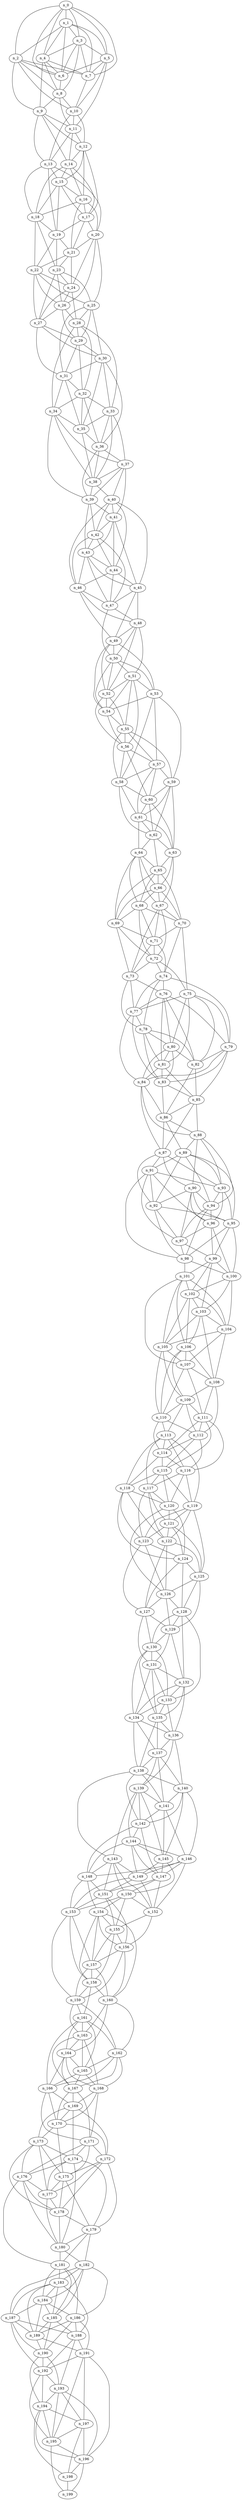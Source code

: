graph grafoBarabasi_200_7  {
n_0;
n_1;
n_2;
n_3;
n_4;
n_5;
n_6;
n_7;
n_8;
n_9;
n_10;
n_11;
n_12;
n_13;
n_14;
n_15;
n_16;
n_17;
n_18;
n_19;
n_20;
n_21;
n_22;
n_23;
n_24;
n_25;
n_26;
n_27;
n_28;
n_29;
n_30;
n_31;
n_32;
n_33;
n_34;
n_35;
n_36;
n_37;
n_38;
n_39;
n_40;
n_41;
n_42;
n_43;
n_44;
n_45;
n_46;
n_47;
n_48;
n_49;
n_50;
n_51;
n_52;
n_53;
n_54;
n_55;
n_56;
n_57;
n_58;
n_59;
n_60;
n_61;
n_62;
n_63;
n_64;
n_65;
n_66;
n_67;
n_68;
n_69;
n_70;
n_71;
n_72;
n_73;
n_74;
n_75;
n_76;
n_77;
n_78;
n_79;
n_80;
n_81;
n_82;
n_83;
n_84;
n_85;
n_86;
n_87;
n_88;
n_89;
n_90;
n_91;
n_92;
n_93;
n_94;
n_95;
n_96;
n_97;
n_98;
n_99;
n_100;
n_101;
n_102;
n_103;
n_104;
n_105;
n_106;
n_107;
n_108;
n_109;
n_110;
n_111;
n_112;
n_113;
n_114;
n_115;
n_116;
n_117;
n_118;
n_119;
n_120;
n_121;
n_122;
n_123;
n_124;
n_125;
n_126;
n_127;
n_128;
n_129;
n_130;
n_131;
n_132;
n_133;
n_134;
n_135;
n_136;
n_137;
n_138;
n_139;
n_140;
n_141;
n_142;
n_143;
n_144;
n_145;
n_146;
n_147;
n_148;
n_149;
n_150;
n_151;
n_152;
n_153;
n_154;
n_155;
n_156;
n_157;
n_158;
n_159;
n_160;
n_161;
n_162;
n_163;
n_164;
n_165;
n_166;
n_167;
n_168;
n_169;
n_170;
n_171;
n_172;
n_173;
n_174;
n_175;
n_176;
n_177;
n_178;
n_179;
n_180;
n_181;
n_182;
n_183;
n_184;
n_185;
n_186;
n_187;
n_188;
n_189;
n_190;
n_191;
n_192;
n_193;
n_194;
n_195;
n_196;
n_197;
n_198;
n_199;
n_0 -- n_1;
n_0 -- n_2;
n_0 -- n_3;
n_0 -- n_4;
n_0 -- n_5;
n_0 -- n_6;
n_0 -- n_7;
n_1 -- n_2;
n_1 -- n_3;
n_1 -- n_4;
n_1 -- n_5;
n_1 -- n_6;
n_1 -- n_7;
n_2 -- n_6;
n_2 -- n_7;
n_2 -- n_8;
n_2 -- n_9;
n_2 -- n_10;
n_3 -- n_4;
n_3 -- n_5;
n_3 -- n_6;
n_3 -- n_7;
n_3 -- n_8;
n_4 -- n_6;
n_4 -- n_7;
n_4 -- n_8;
n_4 -- n_9;
n_5 -- n_6;
n_5 -- n_7;
n_5 -- n_10;
n_5 -- n_11;
n_6 -- n_8;
n_7 -- n_10;
n_8 -- n_9;
n_8 -- n_10;
n_8 -- n_11;
n_9 -- n_11;
n_9 -- n_12;
n_9 -- n_13;
n_9 -- n_14;
n_10 -- n_11;
n_10 -- n_12;
n_10 -- n_13;
n_11 -- n_12;
n_11 -- n_13;
n_11 -- n_14;
n_12 -- n_14;
n_12 -- n_15;
n_12 -- n_16;
n_12 -- n_17;
n_13 -- n_15;
n_13 -- n_18;
n_13 -- n_19;
n_13 -- n_20;
n_14 -- n_15;
n_14 -- n_16;
n_14 -- n_17;
n_14 -- n_18;
n_15 -- n_16;
n_15 -- n_17;
n_15 -- n_18;
n_15 -- n_19;
n_16 -- n_17;
n_16 -- n_18;
n_16 -- n_20;
n_16 -- n_21;
n_17 -- n_19;
n_17 -- n_20;
n_17 -- n_21;
n_18 -- n_19;
n_18 -- n_22;
n_18 -- n_23;
n_19 -- n_21;
n_19 -- n_22;
n_19 -- n_23;
n_20 -- n_21;
n_20 -- n_24;
n_20 -- n_25;
n_20 -- n_26;
n_21 -- n_22;
n_21 -- n_23;
n_21 -- n_24;
n_22 -- n_24;
n_22 -- n_25;
n_22 -- n_26;
n_22 -- n_27;
n_23 -- n_24;
n_23 -- n_25;
n_23 -- n_26;
n_23 -- n_27;
n_24 -- n_26;
n_24 -- n_27;
n_24 -- n_28;
n_25 -- n_28;
n_25 -- n_29;
n_25 -- n_30;
n_25 -- n_31;
n_26 -- n_27;
n_26 -- n_28;
n_26 -- n_29;
n_27 -- n_29;
n_27 -- n_30;
n_27 -- n_31;
n_28 -- n_29;
n_28 -- n_32;
n_28 -- n_33;
n_28 -- n_34;
n_29 -- n_30;
n_29 -- n_31;
n_29 -- n_32;
n_30 -- n_31;
n_30 -- n_33;
n_30 -- n_35;
n_30 -- n_36;
n_31 -- n_32;
n_31 -- n_34;
n_31 -- n_35;
n_32 -- n_33;
n_32 -- n_34;
n_32 -- n_35;
n_32 -- n_36;
n_33 -- n_35;
n_33 -- n_36;
n_33 -- n_37;
n_33 -- n_38;
n_34 -- n_35;
n_34 -- n_37;
n_34 -- n_38;
n_34 -- n_39;
n_35 -- n_36;
n_35 -- n_38;
n_36 -- n_37;
n_36 -- n_38;
n_36 -- n_39;
n_37 -- n_38;
n_37 -- n_39;
n_37 -- n_40;
n_37 -- n_41;
n_38 -- n_39;
n_38 -- n_40;
n_39 -- n_41;
n_39 -- n_42;
n_39 -- n_43;
n_40 -- n_41;
n_40 -- n_42;
n_40 -- n_44;
n_40 -- n_45;
n_40 -- n_46;
n_41 -- n_42;
n_41 -- n_43;
n_41 -- n_44;
n_41 -- n_45;
n_42 -- n_43;
n_42 -- n_44;
n_42 -- n_46;
n_42 -- n_47;
n_43 -- n_44;
n_43 -- n_45;
n_43 -- n_46;
n_43 -- n_47;
n_44 -- n_45;
n_44 -- n_46;
n_44 -- n_47;
n_45 -- n_47;
n_45 -- n_48;
n_45 -- n_49;
n_46 -- n_47;
n_46 -- n_48;
n_46 -- n_49;
n_47 -- n_48;
n_47 -- n_50;
n_48 -- n_49;
n_48 -- n_50;
n_48 -- n_51;
n_48 -- n_52;
n_49 -- n_50;
n_49 -- n_52;
n_49 -- n_53;
n_49 -- n_54;
n_50 -- n_51;
n_50 -- n_52;
n_50 -- n_53;
n_50 -- n_54;
n_51 -- n_52;
n_51 -- n_53;
n_51 -- n_54;
n_51 -- n_55;
n_51 -- n_56;
n_52 -- n_54;
n_52 -- n_55;
n_52 -- n_56;
n_53 -- n_54;
n_53 -- n_57;
n_53 -- n_58;
n_53 -- n_59;
n_54 -- n_55;
n_54 -- n_56;
n_55 -- n_56;
n_55 -- n_57;
n_55 -- n_58;
n_55 -- n_59;
n_56 -- n_57;
n_56 -- n_58;
n_56 -- n_60;
n_57 -- n_58;
n_57 -- n_59;
n_57 -- n_60;
n_57 -- n_61;
n_58 -- n_60;
n_58 -- n_61;
n_58 -- n_62;
n_59 -- n_60;
n_59 -- n_61;
n_59 -- n_62;
n_59 -- n_63;
n_60 -- n_61;
n_60 -- n_62;
n_60 -- n_63;
n_61 -- n_62;
n_61 -- n_63;
n_61 -- n_64;
n_62 -- n_63;
n_62 -- n_64;
n_62 -- n_65;
n_63 -- n_65;
n_63 -- n_66;
n_63 -- n_67;
n_64 -- n_65;
n_64 -- n_66;
n_64 -- n_67;
n_64 -- n_68;
n_64 -- n_69;
n_65 -- n_66;
n_65 -- n_68;
n_65 -- n_69;
n_65 -- n_70;
n_66 -- n_67;
n_66 -- n_68;
n_66 -- n_69;
n_66 -- n_70;
n_67 -- n_70;
n_67 -- n_71;
n_67 -- n_72;
n_67 -- n_73;
n_68 -- n_69;
n_68 -- n_70;
n_68 -- n_71;
n_68 -- n_72;
n_69 -- n_71;
n_69 -- n_72;
n_69 -- n_73;
n_70 -- n_71;
n_70 -- n_74;
n_70 -- n_75;
n_71 -- n_72;
n_71 -- n_73;
n_71 -- n_74;
n_72 -- n_73;
n_72 -- n_74;
n_72 -- n_75;
n_73 -- n_76;
n_73 -- n_77;
n_73 -- n_78;
n_74 -- n_76;
n_74 -- n_77;
n_74 -- n_78;
n_74 -- n_79;
n_75 -- n_77;
n_75 -- n_79;
n_75 -- n_80;
n_75 -- n_81;
n_75 -- n_82;
n_76 -- n_77;
n_76 -- n_79;
n_76 -- n_80;
n_76 -- n_81;
n_76 -- n_82;
n_77 -- n_78;
n_77 -- n_83;
n_77 -- n_84;
n_78 -- n_80;
n_78 -- n_81;
n_78 -- n_82;
n_78 -- n_83;
n_79 -- n_82;
n_79 -- n_83;
n_79 -- n_84;
n_79 -- n_85;
n_80 -- n_81;
n_80 -- n_82;
n_80 -- n_83;
n_80 -- n_84;
n_81 -- n_83;
n_81 -- n_84;
n_81 -- n_85;
n_82 -- n_85;
n_82 -- n_86;
n_83 -- n_85;
n_83 -- n_86;
n_84 -- n_86;
n_84 -- n_87;
n_84 -- n_88;
n_85 -- n_86;
n_85 -- n_87;
n_85 -- n_88;
n_86 -- n_87;
n_86 -- n_88;
n_86 -- n_89;
n_87 -- n_90;
n_87 -- n_91;
n_87 -- n_92;
n_87 -- n_93;
n_88 -- n_89;
n_88 -- n_90;
n_88 -- n_93;
n_88 -- n_94;
n_89 -- n_91;
n_89 -- n_92;
n_89 -- n_93;
n_89 -- n_94;
n_89 -- n_95;
n_90 -- n_92;
n_90 -- n_94;
n_90 -- n_95;
n_90 -- n_96;
n_90 -- n_97;
n_91 -- n_92;
n_91 -- n_93;
n_91 -- n_96;
n_91 -- n_97;
n_91 -- n_98;
n_92 -- n_95;
n_92 -- n_97;
n_92 -- n_98;
n_93 -- n_94;
n_93 -- n_95;
n_93 -- n_96;
n_94 -- n_96;
n_94 -- n_97;
n_94 -- n_98;
n_95 -- n_98;
n_95 -- n_99;
n_95 -- n_100;
n_96 -- n_97;
n_96 -- n_99;
n_96 -- n_100;
n_97 -- n_98;
n_97 -- n_99;
n_98 -- n_100;
n_98 -- n_101;
n_99 -- n_100;
n_99 -- n_101;
n_99 -- n_102;
n_99 -- n_103;
n_100 -- n_102;
n_100 -- n_103;
n_100 -- n_104;
n_101 -- n_102;
n_101 -- n_104;
n_101 -- n_105;
n_101 -- n_106;
n_101 -- n_107;
n_102 -- n_103;
n_102 -- n_104;
n_102 -- n_105;
n_102 -- n_106;
n_103 -- n_104;
n_103 -- n_105;
n_103 -- n_106;
n_103 -- n_108;
n_104 -- n_105;
n_104 -- n_107;
n_104 -- n_108;
n_105 -- n_107;
n_105 -- n_109;
n_105 -- n_110;
n_106 -- n_107;
n_106 -- n_108;
n_106 -- n_109;
n_106 -- n_110;
n_107 -- n_108;
n_107 -- n_110;
n_107 -- n_111;
n_108 -- n_109;
n_108 -- n_111;
n_108 -- n_112;
n_109 -- n_110;
n_109 -- n_111;
n_109 -- n_112;
n_109 -- n_113;
n_110 -- n_112;
n_110 -- n_113;
n_110 -- n_114;
n_111 -- n_112;
n_111 -- n_114;
n_111 -- n_115;
n_111 -- n_116;
n_112 -- n_114;
n_112 -- n_115;
n_112 -- n_116;
n_113 -- n_114;
n_113 -- n_116;
n_113 -- n_117;
n_113 -- n_118;
n_113 -- n_119;
n_114 -- n_115;
n_114 -- n_116;
n_114 -- n_118;
n_115 -- n_117;
n_115 -- n_118;
n_115 -- n_119;
n_115 -- n_120;
n_116 -- n_117;
n_116 -- n_119;
n_116 -- n_120;
n_117 -- n_120;
n_117 -- n_121;
n_117 -- n_122;
n_117 -- n_123;
n_118 -- n_120;
n_118 -- n_122;
n_118 -- n_123;
n_118 -- n_124;
n_119 -- n_121;
n_119 -- n_122;
n_119 -- n_123;
n_119 -- n_125;
n_120 -- n_121;
n_120 -- n_124;
n_120 -- n_126;
n_121 -- n_122;
n_121 -- n_123;
n_121 -- n_124;
n_121 -- n_125;
n_122 -- n_125;
n_122 -- n_126;
n_122 -- n_127;
n_123 -- n_124;
n_123 -- n_126;
n_123 -- n_127;
n_124 -- n_125;
n_124 -- n_127;
n_124 -- n_128;
n_125 -- n_126;
n_125 -- n_128;
n_125 -- n_129;
n_126 -- n_127;
n_126 -- n_128;
n_126 -- n_129;
n_127 -- n_129;
n_127 -- n_130;
n_127 -- n_131;
n_128 -- n_129;
n_128 -- n_130;
n_128 -- n_132;
n_128 -- n_133;
n_129 -- n_130;
n_129 -- n_131;
n_129 -- n_132;
n_130 -- n_131;
n_130 -- n_133;
n_130 -- n_134;
n_130 -- n_135;
n_131 -- n_132;
n_131 -- n_133;
n_131 -- n_134;
n_131 -- n_135;
n_132 -- n_133;
n_132 -- n_134;
n_132 -- n_135;
n_132 -- n_136;
n_133 -- n_134;
n_133 -- n_135;
n_133 -- n_136;
n_134 -- n_136;
n_134 -- n_137;
n_134 -- n_138;
n_135 -- n_136;
n_135 -- n_137;
n_135 -- n_138;
n_136 -- n_137;
n_136 -- n_139;
n_136 -- n_140;
n_137 -- n_138;
n_137 -- n_139;
n_137 -- n_140;
n_137 -- n_141;
n_138 -- n_140;
n_138 -- n_141;
n_138 -- n_142;
n_138 -- n_143;
n_139 -- n_141;
n_139 -- n_142;
n_139 -- n_143;
n_139 -- n_144;
n_139 -- n_145;
n_140 -- n_141;
n_140 -- n_142;
n_140 -- n_145;
n_140 -- n_146;
n_141 -- n_142;
n_141 -- n_145;
n_141 -- n_146;
n_142 -- n_144;
n_142 -- n_147;
n_142 -- n_148;
n_143 -- n_148;
n_143 -- n_149;
n_143 -- n_150;
n_143 -- n_151;
n_143 -- n_152;
n_144 -- n_145;
n_144 -- n_146;
n_144 -- n_147;
n_144 -- n_148;
n_144 -- n_149;
n_145 -- n_147;
n_145 -- n_149;
n_145 -- n_150;
n_146 -- n_147;
n_146 -- n_148;
n_146 -- n_149;
n_146 -- n_152;
n_147 -- n_150;
n_147 -- n_151;
n_147 -- n_152;
n_148 -- n_151;
n_148 -- n_153;
n_148 -- n_154;
n_149 -- n_151;
n_149 -- n_152;
n_149 -- n_153;
n_150 -- n_152;
n_150 -- n_153;
n_150 -- n_154;
n_150 -- n_155;
n_151 -- n_153;
n_151 -- n_155;
n_151 -- n_156;
n_152 -- n_155;
n_152 -- n_156;
n_153 -- n_157;
n_153 -- n_158;
n_153 -- n_159;
n_154 -- n_155;
n_154 -- n_156;
n_154 -- n_157;
n_154 -- n_158;
n_154 -- n_160;
n_155 -- n_156;
n_155 -- n_157;
n_155 -- n_158;
n_156 -- n_157;
n_156 -- n_159;
n_156 -- n_160;
n_157 -- n_158;
n_157 -- n_159;
n_157 -- n_160;
n_158 -- n_159;
n_158 -- n_160;
n_158 -- n_161;
n_159 -- n_161;
n_159 -- n_162;
n_159 -- n_163;
n_160 -- n_162;
n_160 -- n_163;
n_160 -- n_164;
n_161 -- n_162;
n_161 -- n_163;
n_161 -- n_164;
n_161 -- n_165;
n_161 -- n_166;
n_162 -- n_165;
n_162 -- n_166;
n_162 -- n_167;
n_162 -- n_168;
n_163 -- n_164;
n_163 -- n_165;
n_163 -- n_167;
n_163 -- n_168;
n_164 -- n_165;
n_164 -- n_166;
n_164 -- n_167;
n_164 -- n_168;
n_165 -- n_166;
n_165 -- n_167;
n_165 -- n_168;
n_166 -- n_169;
n_166 -- n_170;
n_166 -- n_171;
n_167 -- n_169;
n_167 -- n_170;
n_167 -- n_171;
n_168 -- n_169;
n_168 -- n_170;
n_168 -- n_171;
n_169 -- n_170;
n_169 -- n_172;
n_169 -- n_173;
n_169 -- n_174;
n_170 -- n_172;
n_170 -- n_173;
n_170 -- n_175;
n_171 -- n_172;
n_171 -- n_174;
n_171 -- n_175;
n_171 -- n_176;
n_172 -- n_175;
n_172 -- n_177;
n_172 -- n_178;
n_172 -- n_179;
n_173 -- n_174;
n_173 -- n_175;
n_173 -- n_176;
n_173 -- n_177;
n_173 -- n_178;
n_174 -- n_176;
n_174 -- n_177;
n_174 -- n_179;
n_174 -- n_180;
n_175 -- n_177;
n_175 -- n_178;
n_175 -- n_179;
n_176 -- n_177;
n_176 -- n_178;
n_176 -- n_180;
n_176 -- n_181;
n_177 -- n_178;
n_177 -- n_180;
n_178 -- n_179;
n_178 -- n_180;
n_179 -- n_180;
n_179 -- n_181;
n_179 -- n_182;
n_180 -- n_181;
n_180 -- n_182;
n_181 -- n_183;
n_181 -- n_184;
n_181 -- n_185;
n_181 -- n_186;
n_182 -- n_183;
n_182 -- n_184;
n_182 -- n_185;
n_182 -- n_186;
n_182 -- n_187;
n_183 -- n_184;
n_183 -- n_185;
n_183 -- n_187;
n_183 -- n_188;
n_183 -- n_189;
n_184 -- n_185;
n_184 -- n_186;
n_184 -- n_187;
n_184 -- n_189;
n_185 -- n_188;
n_185 -- n_189;
n_185 -- n_190;
n_186 -- n_188;
n_186 -- n_189;
n_186 -- n_190;
n_186 -- n_191;
n_187 -- n_188;
n_187 -- n_189;
n_187 -- n_190;
n_187 -- n_192;
n_188 -- n_191;
n_188 -- n_192;
n_188 -- n_193;
n_189 -- n_190;
n_189 -- n_191;
n_190 -- n_192;
n_190 -- n_193;
n_190 -- n_194;
n_191 -- n_192;
n_191 -- n_195;
n_191 -- n_196;
n_191 -- n_197;
n_192 -- n_193;
n_192 -- n_194;
n_192 -- n_195;
n_193 -- n_194;
n_193 -- n_195;
n_193 -- n_196;
n_193 -- n_197;
n_194 -- n_195;
n_194 -- n_196;
n_194 -- n_197;
n_194 -- n_198;
n_195 -- n_196;
n_195 -- n_199;
n_196 -- n_198;
n_196 -- n_199;
n_197 -- n_195;
n_197 -- n_196;
n_197 -- n_198;
n_198 -- n_199;
}